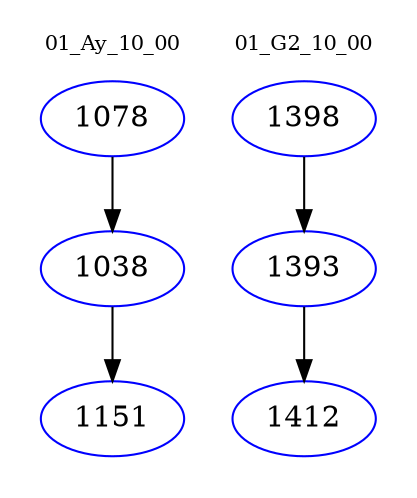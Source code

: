 digraph{
subgraph cluster_0 {
color = white
label = "01_Ay_10_00";
fontsize=10;
T0_1078 [label="1078", color="blue"]
T0_1078 -> T0_1038 [color="black"]
T0_1038 [label="1038", color="blue"]
T0_1038 -> T0_1151 [color="black"]
T0_1151 [label="1151", color="blue"]
}
subgraph cluster_1 {
color = white
label = "01_G2_10_00";
fontsize=10;
T1_1398 [label="1398", color="blue"]
T1_1398 -> T1_1393 [color="black"]
T1_1393 [label="1393", color="blue"]
T1_1393 -> T1_1412 [color="black"]
T1_1412 [label="1412", color="blue"]
}
}
